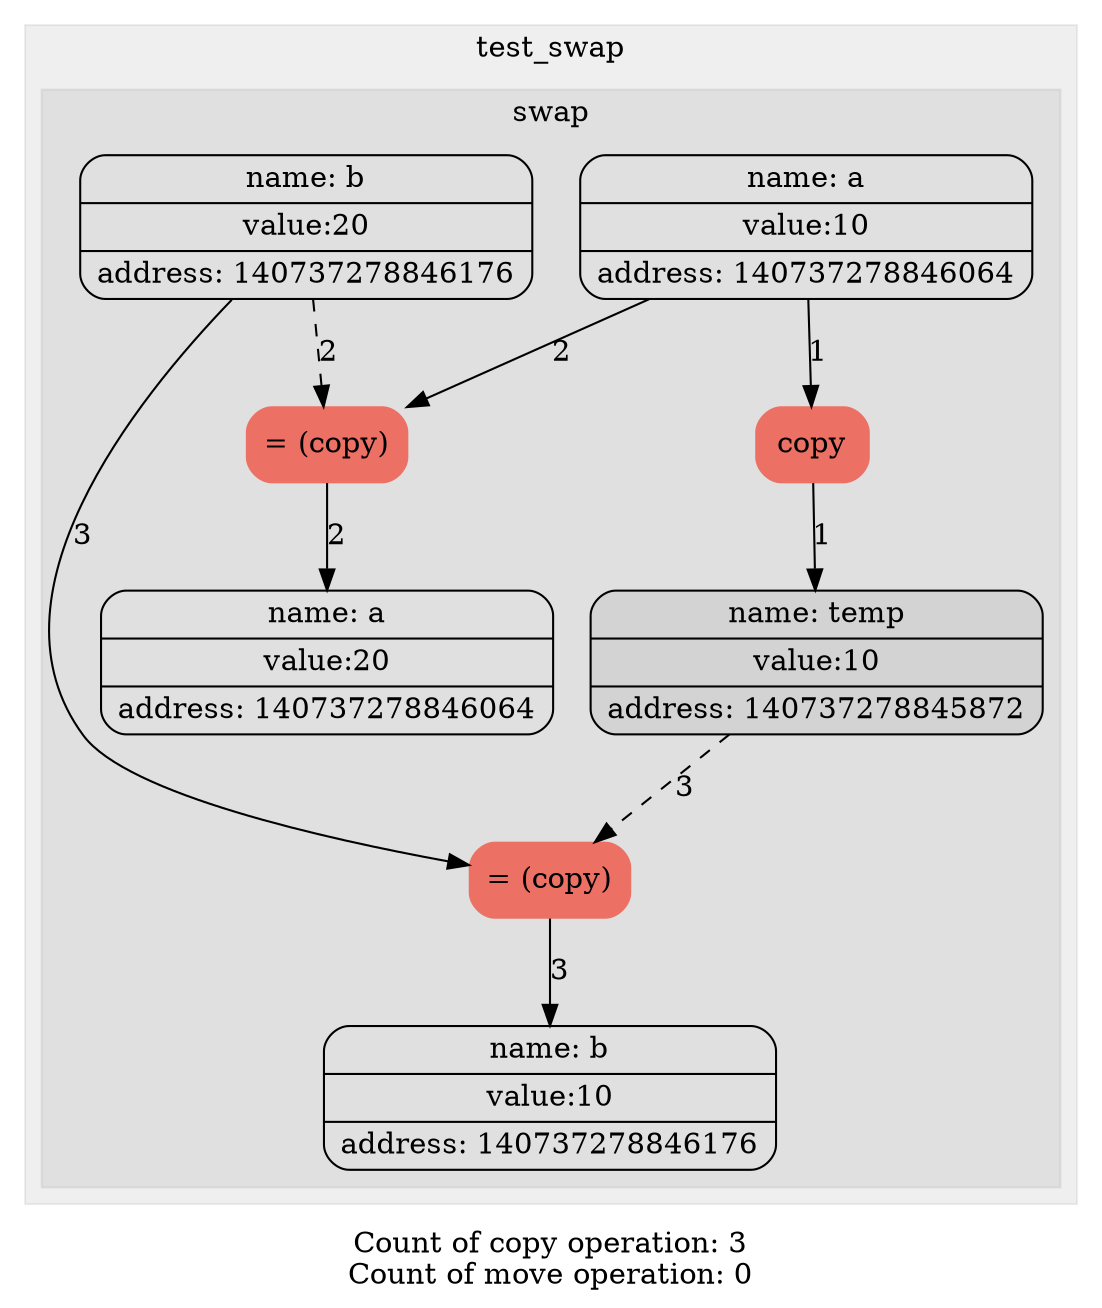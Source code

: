 digraph G{
trankdir=HR;
node[shape=Mrecord];

subgraph "cluster_0" {
label = test_swap;
style= filled
color = "#00000010";
1[label="{ {name: tmp0} | {value:10} | {address: 140737278846064}} " color=""style=""];
1[label="{ {name: a} | {value:10} | {address: 140737278846064}} " color=""style=""];
2[label="{ {name: tmp1} | {value:20} | {address: 140737278846176}} " color=""style=""];
2[label="{ {name: b} | {value:20} | {address: 140737278846176}} " color=""style=""];
subgraph "cluster_1" {
label = swap;
style= filled
color = "#00000010";
3[label="copy" color = "#EC7063" style = "filled"];
edge[style = "" color = ""label = "1"]1->3;
4[label="{ {name: tmp2} | {value:10} | {address: 140737278845872}} " color=""style="filled"];
edge[style = "" color = ""label = "1"]3->4;
4[label="{ {name: temp} | {value:10} | {address: 140737278845872}} " color=""style="filled"];
5[label="= (copy)" color = "#EC7063" style = "filled"];
edge[style = "" color = ""label = "2"]1->5;
edge[style = "dashed" color = ""label = "2"]2->5;
6[label="{ {name: a} | {value:20} | {address: 140737278846064}} " color=""style=""];
edge[style = "" color = ""label = "2"]5->6;
7[label="= (copy)" color = "#EC7063" style = "filled"];
edge[style = "" color = ""label = "3"]2->7;
edge[style = "dashed" color = ""label = "3"]4->7;
8[label="{ {name: b} | {value:10} | {address: 140737278846176}} " color=""style=""];
edge[style = "" color = ""label = "3"]7->8;
}
}
label="Count of copy operation: 3
Count of move operation: 0"}